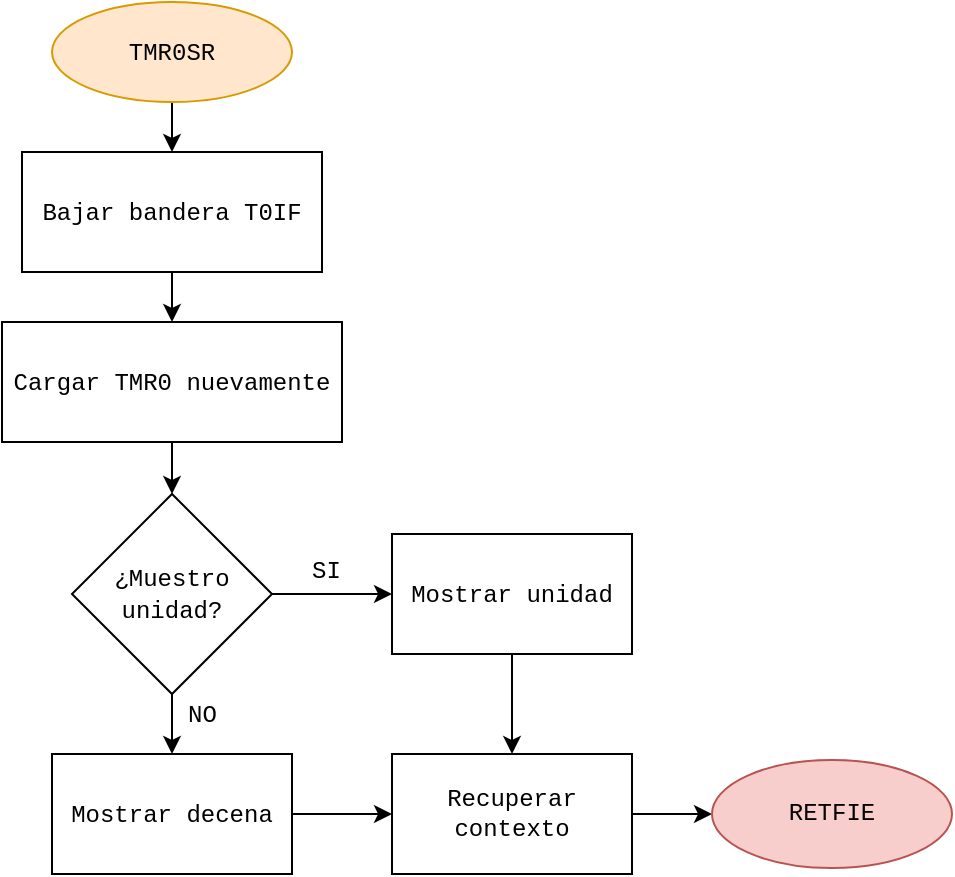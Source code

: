 <mxfile version="10.7.6" type="device"><diagram id="zpQsBMcM4LUeyRhcRBbN" name="Page-1"><mxGraphModel dx="1058" dy="808" grid="1" gridSize="10" guides="1" tooltips="1" connect="1" arrows="1" fold="1" page="1" pageScale="1" pageWidth="2336" pageHeight="1654" math="0" shadow="0"><root><mxCell id="0"/><mxCell id="1" parent="0"/><mxCell id="GP_n9WgxGEx2RyJjFlwb-12" style="edgeStyle=orthogonalEdgeStyle;rounded=0;orthogonalLoop=1;jettySize=auto;html=1;entryX=0.5;entryY=0;entryDx=0;entryDy=0;" parent="1" source="GP_n9WgxGEx2RyJjFlwb-1" target="GP_n9WgxGEx2RyJjFlwb-2" edge="1"><mxGeometry relative="1" as="geometry"/></mxCell><mxCell id="GP_n9WgxGEx2RyJjFlwb-1" value="&lt;font face=&quot;Courier New&quot;&gt;TMR0SR&lt;/font&gt;" style="ellipse;whiteSpace=wrap;html=1;fillColor=#ffe6cc;strokeColor=#d79b00;" parent="1" vertex="1"><mxGeometry x="460" y="20" width="120" height="50" as="geometry"/></mxCell><mxCell id="GP_n9WgxGEx2RyJjFlwb-11" style="edgeStyle=orthogonalEdgeStyle;rounded=0;orthogonalLoop=1;jettySize=auto;html=1;entryX=0.5;entryY=0;entryDx=0;entryDy=0;" parent="1" source="GP_n9WgxGEx2RyJjFlwb-2" target="GP_n9WgxGEx2RyJjFlwb-3" edge="1"><mxGeometry relative="1" as="geometry"/></mxCell><mxCell id="GP_n9WgxGEx2RyJjFlwb-2" value="&lt;font face=&quot;Courier New&quot;&gt;Bajar bandera T0IF&lt;/font&gt;" style="rounded=0;whiteSpace=wrap;html=1;" parent="1" vertex="1"><mxGeometry x="445" y="95" width="150" height="60" as="geometry"/></mxCell><mxCell id="GP_n9WgxGEx2RyJjFlwb-10" style="edgeStyle=orthogonalEdgeStyle;rounded=0;orthogonalLoop=1;jettySize=auto;html=1;exitX=0.5;exitY=1;exitDx=0;exitDy=0;entryX=0.5;entryY=0;entryDx=0;entryDy=0;" parent="1" source="GP_n9WgxGEx2RyJjFlwb-3" target="GP_n9WgxGEx2RyJjFlwb-5" edge="1"><mxGeometry relative="1" as="geometry"/></mxCell><mxCell id="GP_n9WgxGEx2RyJjFlwb-3" value="&lt;font face=&quot;Courier New&quot;&gt;Cargar TMR0 nuevamente&lt;/font&gt;" style="rounded=0;whiteSpace=wrap;html=1;" parent="1" vertex="1"><mxGeometry x="435" y="180" width="170" height="60" as="geometry"/></mxCell><mxCell id="GP_n9WgxGEx2RyJjFlwb-8" style="edgeStyle=orthogonalEdgeStyle;rounded=0;orthogonalLoop=1;jettySize=auto;html=1;exitX=0.5;exitY=1;exitDx=0;exitDy=0;entryX=0.5;entryY=0;entryDx=0;entryDy=0;" parent="1" source="GP_n9WgxGEx2RyJjFlwb-5" target="GP_n9WgxGEx2RyJjFlwb-7" edge="1"><mxGeometry relative="1" as="geometry"/></mxCell><mxCell id="GP_n9WgxGEx2RyJjFlwb-9" style="edgeStyle=orthogonalEdgeStyle;rounded=0;orthogonalLoop=1;jettySize=auto;html=1;exitX=1;exitY=0.5;exitDx=0;exitDy=0;entryX=0;entryY=0.5;entryDx=0;entryDy=0;" parent="1" source="GP_n9WgxGEx2RyJjFlwb-5" target="GP_n9WgxGEx2RyJjFlwb-6" edge="1"><mxGeometry relative="1" as="geometry"/></mxCell><mxCell id="GP_n9WgxGEx2RyJjFlwb-5" value="&lt;font face=&quot;Courier New&quot;&gt;¿Muestro unidad?&lt;/font&gt;" style="rhombus;whiteSpace=wrap;html=1;" parent="1" vertex="1"><mxGeometry x="470" y="266" width="100" height="100" as="geometry"/></mxCell><mxCell id="zOd9eV9ZGWSDBzStLP_v-3" style="edgeStyle=orthogonalEdgeStyle;rounded=0;orthogonalLoop=1;jettySize=auto;html=1;entryX=0.5;entryY=0;entryDx=0;entryDy=0;fontFamily=Courier New;" parent="1" source="GP_n9WgxGEx2RyJjFlwb-6" target="zOd9eV9ZGWSDBzStLP_v-1" edge="1"><mxGeometry relative="1" as="geometry"/></mxCell><mxCell id="GP_n9WgxGEx2RyJjFlwb-6" value="&lt;font face=&quot;Courier New&quot;&gt;Mostrar unidad&lt;/font&gt;" style="rounded=0;whiteSpace=wrap;html=1;" parent="1" vertex="1"><mxGeometry x="630" y="286" width="120" height="60" as="geometry"/></mxCell><mxCell id="zOd9eV9ZGWSDBzStLP_v-4" style="edgeStyle=orthogonalEdgeStyle;rounded=0;orthogonalLoop=1;jettySize=auto;html=1;entryX=0;entryY=0.5;entryDx=0;entryDy=0;fontFamily=Courier New;" parent="1" source="GP_n9WgxGEx2RyJjFlwb-7" target="zOd9eV9ZGWSDBzStLP_v-1" edge="1"><mxGeometry relative="1" as="geometry"/></mxCell><mxCell id="GP_n9WgxGEx2RyJjFlwb-7" value="&lt;font face=&quot;Courier New&quot;&gt;Mostrar decena&lt;/font&gt;" style="rounded=0;whiteSpace=wrap;html=1;" parent="1" vertex="1"><mxGeometry x="460" y="396" width="120" height="60" as="geometry"/></mxCell><mxCell id="GP_n9WgxGEx2RyJjFlwb-13" value="&lt;font face=&quot;Courier New&quot;&gt;SI&lt;/font&gt;" style="text;html=1;resizable=0;points=[];autosize=1;align=left;verticalAlign=top;spacingTop=-4;" parent="1" vertex="1"><mxGeometry x="588" y="294" width="30" height="20" as="geometry"/></mxCell><mxCell id="GP_n9WgxGEx2RyJjFlwb-14" value="&lt;font face=&quot;Courier New&quot;&gt;NO&lt;/font&gt;" style="text;html=1;resizable=0;points=[];autosize=1;align=left;verticalAlign=top;spacingTop=-4;" parent="1" vertex="1"><mxGeometry x="526" y="366" width="30" height="20" as="geometry"/></mxCell><mxCell id="zOd9eV9ZGWSDBzStLP_v-5" style="edgeStyle=orthogonalEdgeStyle;rounded=0;orthogonalLoop=1;jettySize=auto;html=1;entryX=0;entryY=0.5;entryDx=0;entryDy=0;fontFamily=Courier New;" parent="1" source="zOd9eV9ZGWSDBzStLP_v-1" edge="1"><mxGeometry relative="1" as="geometry"><mxPoint x="790" y="426" as="targetPoint"/></mxGeometry></mxCell><mxCell id="zOd9eV9ZGWSDBzStLP_v-1" value="Recuperar contexto&lt;br&gt;" style="rounded=0;whiteSpace=wrap;html=1;fontFamily=Courier New;" parent="1" vertex="1"><mxGeometry x="630" y="396" width="120" height="60" as="geometry"/></mxCell><mxCell id="oG4DfsgzBJdWR3yG2io4-1" value="RETFIE" style="ellipse;whiteSpace=wrap;html=1;fillColor=#f8cecc;strokeColor=#b85450;fontFamily=Courier New;" vertex="1" parent="1"><mxGeometry x="790" y="399" width="120" height="54" as="geometry"/></mxCell></root></mxGraphModel></diagram></mxfile>